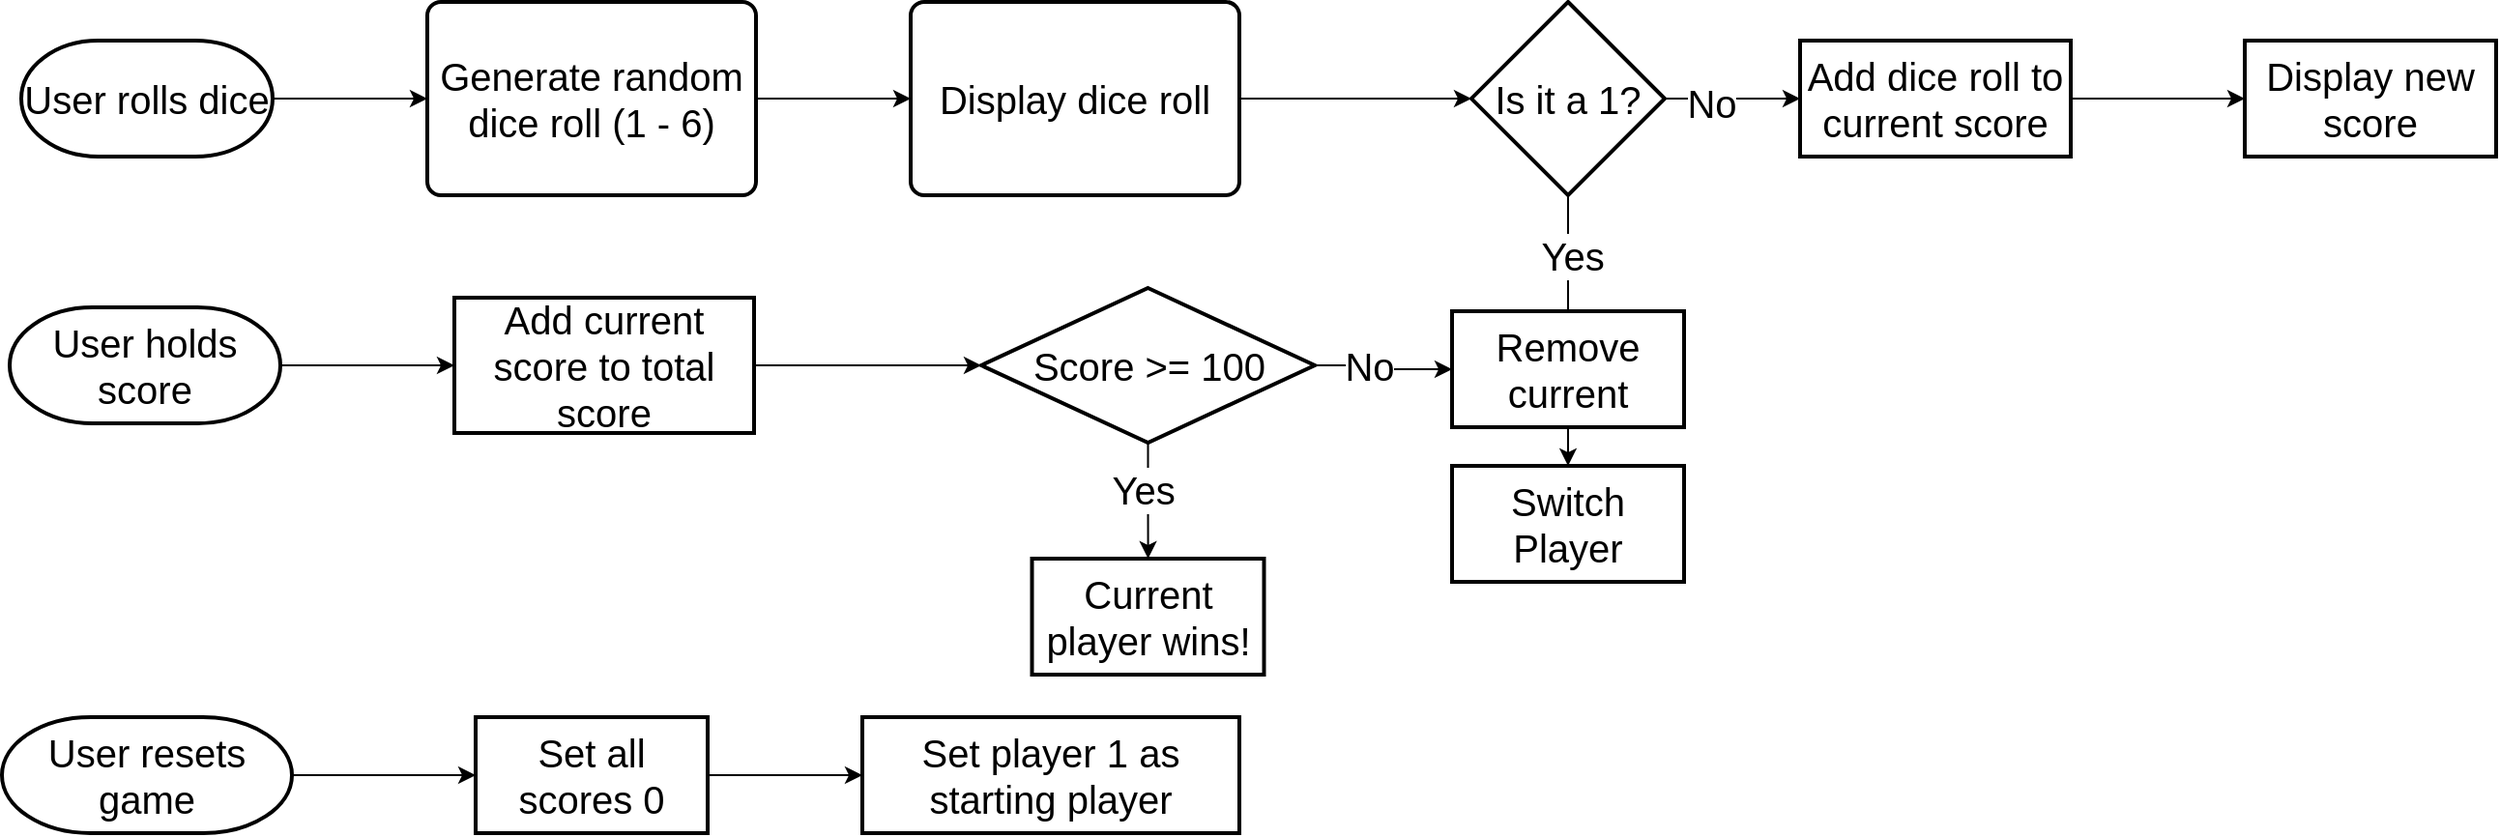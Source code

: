 <mxfile version="19.0.3" type="device" pages="2"><diagram id="wV5rfXX9ioIA_WxltmwC" name="Page-1"><mxGraphModel dx="1106" dy="995" grid="1" gridSize="10" guides="1" tooltips="1" connect="1" arrows="1" fold="1" page="1" pageScale="1" pageWidth="850" pageHeight="1100" math="0" shadow="0"><root><mxCell id="0"/><mxCell id="1" parent="0"/><mxCell id="6wrzRBQwZK2kL4Ixs-IX-5" style="edgeStyle=orthogonalEdgeStyle;rounded=0;orthogonalLoop=1;jettySize=auto;html=1;entryX=0;entryY=0.5;entryDx=0;entryDy=0;" parent="1" source="6wrzRBQwZK2kL4Ixs-IX-1" target="6wrzRBQwZK2kL4Ixs-IX-4" edge="1"><mxGeometry relative="1" as="geometry"/></mxCell><mxCell id="6wrzRBQwZK2kL4Ixs-IX-1" value="User rolls dice" style="strokeWidth=2;html=1;shape=mxgraph.flowchart.terminator;whiteSpace=wrap;fontSize=20;" parent="1" vertex="1"><mxGeometry x="70" y="100" width="130" height="60" as="geometry"/></mxCell><mxCell id="6wrzRBQwZK2kL4Ixs-IX-21" value="" style="edgeStyle=orthogonalEdgeStyle;rounded=0;orthogonalLoop=1;jettySize=auto;html=1;fontSize=20;" parent="1" source="6wrzRBQwZK2kL4Ixs-IX-2" target="6wrzRBQwZK2kL4Ixs-IX-20" edge="1"><mxGeometry relative="1" as="geometry"/></mxCell><mxCell id="6wrzRBQwZK2kL4Ixs-IX-2" value="User holds score" style="strokeWidth=2;html=1;shape=mxgraph.flowchart.terminator;whiteSpace=wrap;fontSize=20;" parent="1" vertex="1"><mxGeometry x="64" y="238" width="140" height="60" as="geometry"/></mxCell><mxCell id="6wrzRBQwZK2kL4Ixs-IX-32" value="" style="edgeStyle=orthogonalEdgeStyle;rounded=0;orthogonalLoop=1;jettySize=auto;html=1;fontSize=20;" parent="1" source="6wrzRBQwZK2kL4Ixs-IX-3" target="6wrzRBQwZK2kL4Ixs-IX-31" edge="1"><mxGeometry relative="1" as="geometry"/></mxCell><mxCell id="6wrzRBQwZK2kL4Ixs-IX-3" value="User resets game" style="strokeWidth=2;html=1;shape=mxgraph.flowchart.terminator;whiteSpace=wrap;fontSize=20;" parent="1" vertex="1"><mxGeometry x="60" y="450" width="150" height="60" as="geometry"/></mxCell><mxCell id="6wrzRBQwZK2kL4Ixs-IX-18" style="edgeStyle=orthogonalEdgeStyle;rounded=0;orthogonalLoop=1;jettySize=auto;html=1;entryX=0;entryY=0.5;entryDx=0;entryDy=0;fontSize=20;" parent="1" source="6wrzRBQwZK2kL4Ixs-IX-4" target="6wrzRBQwZK2kL4Ixs-IX-6" edge="1"><mxGeometry relative="1" as="geometry"/></mxCell><mxCell id="6wrzRBQwZK2kL4Ixs-IX-4" value="Generate random dice roll (1 - 6)" style="rounded=1;whiteSpace=wrap;html=1;absoluteArcSize=1;arcSize=14;strokeWidth=2;fontSize=20;" parent="1" vertex="1"><mxGeometry x="280" y="80" width="170" height="100" as="geometry"/></mxCell><mxCell id="6wrzRBQwZK2kL4Ixs-IX-19" style="edgeStyle=orthogonalEdgeStyle;rounded=0;orthogonalLoop=1;jettySize=auto;html=1;fontSize=20;" parent="1" source="6wrzRBQwZK2kL4Ixs-IX-6" target="6wrzRBQwZK2kL4Ixs-IX-7" edge="1"><mxGeometry relative="1" as="geometry"/></mxCell><mxCell id="6wrzRBQwZK2kL4Ixs-IX-6" value="Display dice roll" style="rounded=1;whiteSpace=wrap;html=1;absoluteArcSize=1;arcSize=14;strokeWidth=2;fontSize=20;" parent="1" vertex="1"><mxGeometry x="530" y="80" width="170" height="100" as="geometry"/></mxCell><mxCell id="6wrzRBQwZK2kL4Ixs-IX-9" value="" style="edgeStyle=orthogonalEdgeStyle;rounded=0;orthogonalLoop=1;jettySize=auto;html=1;fontSize=20;" parent="1" source="6wrzRBQwZK2kL4Ixs-IX-7" target="6wrzRBQwZK2kL4Ixs-IX-8" edge="1"><mxGeometry relative="1" as="geometry"/></mxCell><mxCell id="6wrzRBQwZK2kL4Ixs-IX-10" value="No" style="edgeLabel;html=1;align=center;verticalAlign=middle;resizable=0;points=[];fontSize=20;" parent="6wrzRBQwZK2kL4Ixs-IX-9" vertex="1" connectable="0"><mxGeometry x="-0.314" y="-2" relative="1" as="geometry"><mxPoint as="offset"/></mxGeometry></mxCell><mxCell id="6wrzRBQwZK2kL4Ixs-IX-14" value="" style="edgeStyle=orthogonalEdgeStyle;rounded=0;orthogonalLoop=1;jettySize=auto;html=1;fontSize=20;" parent="1" source="6wrzRBQwZK2kL4Ixs-IX-7" target="6wrzRBQwZK2kL4Ixs-IX-13" edge="1"><mxGeometry relative="1" as="geometry"/></mxCell><mxCell id="6wrzRBQwZK2kL4Ixs-IX-15" value="Yes" style="edgeLabel;html=1;align=center;verticalAlign=middle;resizable=0;points=[];fontSize=20;" parent="6wrzRBQwZK2kL4Ixs-IX-14" vertex="1" connectable="0"><mxGeometry x="-0.56" y="2" relative="1" as="geometry"><mxPoint as="offset"/></mxGeometry></mxCell><mxCell id="6wrzRBQwZK2kL4Ixs-IX-7" value="Is it a 1?" style="strokeWidth=2;html=1;shape=mxgraph.flowchart.decision;whiteSpace=wrap;fontSize=20;" parent="1" vertex="1"><mxGeometry x="820" y="80" width="100" height="100" as="geometry"/></mxCell><mxCell id="6wrzRBQwZK2kL4Ixs-IX-12" value="" style="edgeStyle=orthogonalEdgeStyle;rounded=0;orthogonalLoop=1;jettySize=auto;html=1;fontSize=20;" parent="1" source="6wrzRBQwZK2kL4Ixs-IX-8" target="6wrzRBQwZK2kL4Ixs-IX-11" edge="1"><mxGeometry relative="1" as="geometry"/></mxCell><mxCell id="6wrzRBQwZK2kL4Ixs-IX-8" value="Add dice roll to current score" style="whiteSpace=wrap;html=1;fontSize=20;strokeWidth=2;" parent="1" vertex="1"><mxGeometry x="990" y="100" width="140" height="60" as="geometry"/></mxCell><mxCell id="6wrzRBQwZK2kL4Ixs-IX-11" value="Display new score" style="whiteSpace=wrap;html=1;fontSize=20;strokeWidth=2;" parent="1" vertex="1"><mxGeometry x="1220" y="100" width="130" height="60" as="geometry"/></mxCell><mxCell id="6wrzRBQwZK2kL4Ixs-IX-13" value="Switch Player" style="whiteSpace=wrap;html=1;fontSize=20;strokeWidth=2;" parent="1" vertex="1"><mxGeometry x="810" y="320" width="120" height="60" as="geometry"/></mxCell><mxCell id="6wrzRBQwZK2kL4Ixs-IX-17" value="Remove current" style="whiteSpace=wrap;html=1;fontSize=20;strokeWidth=2;" parent="1" vertex="1"><mxGeometry x="810" y="240" width="120" height="60" as="geometry"/></mxCell><mxCell id="6wrzRBQwZK2kL4Ixs-IX-25" value="" style="edgeStyle=orthogonalEdgeStyle;rounded=0;orthogonalLoop=1;jettySize=auto;html=1;fontSize=20;" parent="1" source="6wrzRBQwZK2kL4Ixs-IX-20" target="6wrzRBQwZK2kL4Ixs-IX-24" edge="1"><mxGeometry relative="1" as="geometry"/></mxCell><mxCell id="6wrzRBQwZK2kL4Ixs-IX-20" value="Add current score to total score" style="whiteSpace=wrap;html=1;fontSize=20;strokeWidth=2;" parent="1" vertex="1"><mxGeometry x="294" y="233" width="155" height="70" as="geometry"/></mxCell><mxCell id="6wrzRBQwZK2kL4Ixs-IX-26" style="edgeStyle=orthogonalEdgeStyle;rounded=0;orthogonalLoop=1;jettySize=auto;html=1;entryX=0;entryY=0.5;entryDx=0;entryDy=0;fontSize=20;" parent="1" source="6wrzRBQwZK2kL4Ixs-IX-24" target="6wrzRBQwZK2kL4Ixs-IX-17" edge="1"><mxGeometry relative="1" as="geometry"/></mxCell><mxCell id="6wrzRBQwZK2kL4Ixs-IX-27" value="No" style="edgeLabel;html=1;align=center;verticalAlign=middle;resizable=0;points=[];fontSize=20;" parent="6wrzRBQwZK2kL4Ixs-IX-26" vertex="1" connectable="0"><mxGeometry x="-0.233" relative="1" as="geometry"><mxPoint as="offset"/></mxGeometry></mxCell><mxCell id="6wrzRBQwZK2kL4Ixs-IX-29" value="" style="edgeStyle=orthogonalEdgeStyle;rounded=0;orthogonalLoop=1;jettySize=auto;html=1;fontSize=20;" parent="1" source="6wrzRBQwZK2kL4Ixs-IX-24" target="6wrzRBQwZK2kL4Ixs-IX-28" edge="1"><mxGeometry relative="1" as="geometry"/></mxCell><mxCell id="6wrzRBQwZK2kL4Ixs-IX-30" value="Yes" style="edgeLabel;html=1;align=center;verticalAlign=middle;resizable=0;points=[];fontSize=20;" parent="6wrzRBQwZK2kL4Ixs-IX-29" vertex="1" connectable="0"><mxGeometry x="-0.2" y="-3" relative="1" as="geometry"><mxPoint as="offset"/></mxGeometry></mxCell><mxCell id="6wrzRBQwZK2kL4Ixs-IX-24" value="Score &amp;gt;= 100" style="rhombus;whiteSpace=wrap;html=1;fontSize=20;strokeWidth=2;" parent="1" vertex="1"><mxGeometry x="566.5" y="228" width="172.5" height="80" as="geometry"/></mxCell><mxCell id="6wrzRBQwZK2kL4Ixs-IX-28" value="Current player wins!" style="whiteSpace=wrap;html=1;fontSize=20;strokeWidth=2;" parent="1" vertex="1"><mxGeometry x="592.75" y="368" width="120" height="60" as="geometry"/></mxCell><mxCell id="6wrzRBQwZK2kL4Ixs-IX-34" value="" style="edgeStyle=orthogonalEdgeStyle;rounded=0;orthogonalLoop=1;jettySize=auto;html=1;fontSize=20;" parent="1" source="6wrzRBQwZK2kL4Ixs-IX-31" target="6wrzRBQwZK2kL4Ixs-IX-33" edge="1"><mxGeometry relative="1" as="geometry"/></mxCell><mxCell id="6wrzRBQwZK2kL4Ixs-IX-31" value="Set all scores 0" style="whiteSpace=wrap;html=1;fontSize=20;strokeWidth=2;" parent="1" vertex="1"><mxGeometry x="305" y="450" width="120" height="60" as="geometry"/></mxCell><mxCell id="6wrzRBQwZK2kL4Ixs-IX-33" value="Set player 1 as starting player" style="whiteSpace=wrap;html=1;fontSize=20;strokeWidth=2;" parent="1" vertex="1"><mxGeometry x="505" y="450" width="195" height="60" as="geometry"/></mxCell></root></mxGraphModel></diagram><diagram id="1Grfr9hO6xEV3FQF6bp_" name="Page-2"><mxGraphModel dx="1426" dy="875" grid="1" gridSize="10" guides="1" tooltips="1" connect="1" arrows="1" fold="1" page="1" pageScale="1" pageWidth="850" pageHeight="1100" math="0" shadow="0"><root><mxCell id="QhTwkG2c1iAqmgnN7kpP-0"/><mxCell id="QhTwkG2c1iAqmgnN7kpP-1" parent="QhTwkG2c1iAqmgnN7kpP-0"/><mxCell id="QhTwkG2c1iAqmgnN7kpP-2" value="" style="whiteSpace=wrap;html=1;aspect=fixed;" vertex="1" parent="QhTwkG2c1iAqmgnN7kpP-1"><mxGeometry x="130" y="130" width="550" height="550" as="geometry"/></mxCell><mxCell id="QhTwkG2c1iAqmgnN7kpP-3" value="App Name" style="rounded=1;whiteSpace=wrap;html=1;" vertex="1" parent="QhTwkG2c1iAqmgnN7kpP-1"><mxGeometry x="170" y="160" width="300" height="40" as="geometry"/></mxCell><mxCell id="QhTwkG2c1iAqmgnN7kpP-4" value="Generate" style="text;html=1;strokeColor=#2D7600;fillColor=#60a917;align=center;verticalAlign=middle;whiteSpace=wrap;rounded=0;fontColor=#ffffff;" vertex="1" parent="QhTwkG2c1iAqmgnN7kpP-1"><mxGeometry x="550" y="165" width="70" height="30" as="geometry"/></mxCell><mxCell id="QhTwkG2c1iAqmgnN7kpP-5" value="" style="rounded=0;whiteSpace=wrap;html=1;" vertex="1" parent="QhTwkG2c1iAqmgnN7kpP-1"><mxGeometry x="170" y="260" width="480" height="400" as="geometry"/></mxCell><mxCell id="QhTwkG2c1iAqmgnN7kpP-6" value="app Name" style="text;html=1;strokeColor=none;fillColor=none;align=center;verticalAlign=middle;whiteSpace=wrap;rounded=0;" vertex="1" parent="QhTwkG2c1iAqmgnN7kpP-1"><mxGeometry x="200" y="290" width="60" height="30" as="geometry"/></mxCell><mxCell id="QhTwkG2c1iAqmgnN7kpP-7" value="password" style="text;html=1;strokeColor=none;fillColor=none;align=center;verticalAlign=middle;whiteSpace=wrap;rounded=0;" vertex="1" parent="QhTwkG2c1iAqmgnN7kpP-1"><mxGeometry x="410" y="290" width="190" height="30" as="geometry"/></mxCell></root></mxGraphModel></diagram></mxfile>